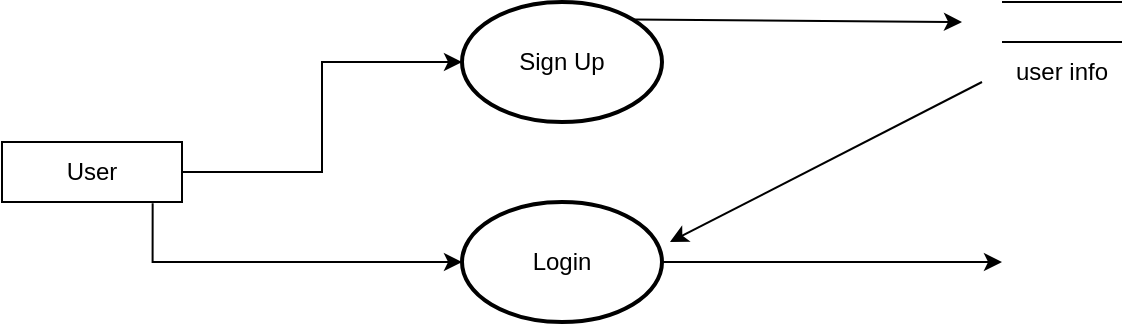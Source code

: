 <mxfile version="21.7.5" type="github" pages="2">
  <diagram name="Page-1" id="aW8Af9oP-AqIqSo3x8vM">
    <mxGraphModel dx="794" dy="456" grid="1" gridSize="10" guides="1" tooltips="1" connect="1" arrows="1" fold="1" page="1" pageScale="1" pageWidth="827" pageHeight="1169" math="0" shadow="0">
      <root>
        <mxCell id="0" />
        <mxCell id="1" parent="0" />
        <mxCell id="G6i_hRRT8_Z-7Q2OzLo--1" value="Sign Up" style="strokeWidth=2;html=1;shape=mxgraph.flowchart.start_1;whiteSpace=wrap;" vertex="1" parent="1">
          <mxGeometry x="250" y="20" width="100" height="60" as="geometry" />
        </mxCell>
        <mxCell id="G6i_hRRT8_Z-7Q2OzLo--2" value="User" style="rounded=0;whiteSpace=wrap;html=1;" vertex="1" parent="1">
          <mxGeometry x="20" y="90" width="90" height="30" as="geometry" />
        </mxCell>
        <mxCell id="G6i_hRRT8_Z-7Q2OzLo--4" value="Login" style="strokeWidth=2;html=1;shape=mxgraph.flowchart.start_1;whiteSpace=wrap;" vertex="1" parent="1">
          <mxGeometry x="250" y="120" width="100" height="60" as="geometry" />
        </mxCell>
        <mxCell id="G6i_hRRT8_Z-7Q2OzLo--8" value="" style="endArrow=classic;html=1;rounded=0;exitX=1;exitY=0.5;exitDx=0;exitDy=0;edgeStyle=orthogonalEdgeStyle;entryX=0;entryY=0.5;entryDx=0;entryDy=0;entryPerimeter=0;" edge="1" parent="1" source="G6i_hRRT8_Z-7Q2OzLo--2" target="G6i_hRRT8_Z-7Q2OzLo--1">
          <mxGeometry width="50" height="50" relative="1" as="geometry">
            <mxPoint x="370" y="250" as="sourcePoint" />
            <mxPoint x="210" y="70" as="targetPoint" />
          </mxGeometry>
        </mxCell>
        <mxCell id="G6i_hRRT8_Z-7Q2OzLo--9" value="" style="endArrow=classic;html=1;rounded=0;edgeStyle=orthogonalEdgeStyle;exitX=0.837;exitY=1.022;exitDx=0;exitDy=0;exitPerimeter=0;entryX=0;entryY=0.5;entryDx=0;entryDy=0;entryPerimeter=0;" edge="1" parent="1" source="G6i_hRRT8_Z-7Q2OzLo--2" target="G6i_hRRT8_Z-7Q2OzLo--4">
          <mxGeometry width="50" height="50" relative="1" as="geometry">
            <mxPoint x="370" y="250" as="sourcePoint" />
            <mxPoint x="420" y="200" as="targetPoint" />
          </mxGeometry>
        </mxCell>
        <mxCell id="G6i_hRRT8_Z-7Q2OzLo--10" value="" style="endArrow=none;html=1;rounded=0;" edge="1" parent="1">
          <mxGeometry width="50" height="50" relative="1" as="geometry">
            <mxPoint x="520" y="20" as="sourcePoint" />
            <mxPoint x="580" y="20" as="targetPoint" />
          </mxGeometry>
        </mxCell>
        <mxCell id="G6i_hRRT8_Z-7Q2OzLo--11" value="" style="endArrow=none;html=1;rounded=0;" edge="1" parent="1">
          <mxGeometry width="50" height="50" relative="1" as="geometry">
            <mxPoint x="520" y="40" as="sourcePoint" />
            <mxPoint x="580" y="40" as="targetPoint" />
          </mxGeometry>
        </mxCell>
        <mxCell id="G6i_hRRT8_Z-7Q2OzLo--12" value="user info" style="text;html=1;strokeColor=none;fillColor=none;align=center;verticalAlign=middle;whiteSpace=wrap;rounded=0;" vertex="1" parent="1">
          <mxGeometry x="520" y="40" width="60" height="30" as="geometry" />
        </mxCell>
        <mxCell id="G6i_hRRT8_Z-7Q2OzLo--13" value="" style="endArrow=classic;html=1;rounded=0;exitX=0.855;exitY=0.145;exitDx=0;exitDy=0;exitPerimeter=0;" edge="1" parent="1" source="G6i_hRRT8_Z-7Q2OzLo--1">
          <mxGeometry width="50" height="50" relative="1" as="geometry">
            <mxPoint x="340" y="230" as="sourcePoint" />
            <mxPoint x="500" y="30" as="targetPoint" />
          </mxGeometry>
        </mxCell>
        <mxCell id="G6i_hRRT8_Z-7Q2OzLo--14" value="" style="endArrow=classic;html=1;rounded=0;entryX=1.04;entryY=0.333;entryDx=0;entryDy=0;entryPerimeter=0;" edge="1" parent="1" target="G6i_hRRT8_Z-7Q2OzLo--4">
          <mxGeometry width="50" height="50" relative="1" as="geometry">
            <mxPoint x="510" y="60" as="sourcePoint" />
            <mxPoint x="390" y="180" as="targetPoint" />
          </mxGeometry>
        </mxCell>
        <mxCell id="G6i_hRRT8_Z-7Q2OzLo--15" value="" style="endArrow=classic;html=1;rounded=0;exitX=1;exitY=0.5;exitDx=0;exitDy=0;exitPerimeter=0;" edge="1" parent="1" source="G6i_hRRT8_Z-7Q2OzLo--4">
          <mxGeometry width="50" height="50" relative="1" as="geometry">
            <mxPoint x="440" y="180" as="sourcePoint" />
            <mxPoint x="520" y="150" as="targetPoint" />
          </mxGeometry>
        </mxCell>
      </root>
    </mxGraphModel>
  </diagram>
  <diagram id="MI2tNRsE5aHidpLo9ihw" name="Page-2">
    <mxGraphModel dx="1222" dy="702" grid="1" gridSize="10" guides="1" tooltips="1" connect="1" arrows="1" fold="1" page="1" pageScale="1" pageWidth="1169" pageHeight="827" math="0" shadow="0">
      <root>
        <mxCell id="0" />
        <mxCell id="1" parent="0" />
        <mxCell id="---odWJL_9JeowPd-2aQ-2" value="&lt;font style=&quot;font-size: 36px;&quot;&gt;LEVEL 0 DFD&lt;/font&gt;" style="rounded=1;whiteSpace=wrap;html=1;fillColor=#f5f5f5;fontColor=#333333;strokeColor=#666666;" vertex="1" parent="1">
          <mxGeometry x="410" y="50" width="380" height="80" as="geometry" />
        </mxCell>
        <mxCell id="---odWJL_9JeowPd-2aQ-9" value="" style="ellipse;whiteSpace=wrap;html=1;direction=south;" vertex="1" parent="1">
          <mxGeometry x="800" y="250" width="240" height="290" as="geometry" />
        </mxCell>
        <mxCell id="---odWJL_9JeowPd-2aQ-11" value="&lt;font style=&quot;font-size: 30px;&quot;&gt;Chat&lt;br&gt;Application&lt;/font&gt;" style="text;html=1;strokeColor=none;fillColor=none;align=center;verticalAlign=middle;whiteSpace=wrap;rounded=0;" vertex="1" parent="1">
          <mxGeometry x="840" y="330" width="160" height="110" as="geometry" />
        </mxCell>
        <mxCell id="---odWJL_9JeowPd-2aQ-12" value="" style="rounded=1;whiteSpace=wrap;html=1;" vertex="1" parent="1">
          <mxGeometry x="130" y="260" width="250" height="250" as="geometry" />
        </mxCell>
        <mxCell id="---odWJL_9JeowPd-2aQ-13" value="&lt;font style=&quot;font-size: 30px;&quot;&gt;user&lt;/font&gt;" style="text;html=1;strokeColor=none;fillColor=none;align=center;verticalAlign=middle;whiteSpace=wrap;rounded=0;" vertex="1" parent="1">
          <mxGeometry x="225" y="380" width="60" height="30" as="geometry" />
        </mxCell>
        <mxCell id="---odWJL_9JeowPd-2aQ-16" value="" style="endArrow=classic;html=1;rounded=0;exitX=0.998;exitY=0.105;exitDx=0;exitDy=0;exitPerimeter=0;" edge="1" parent="1" source="---odWJL_9JeowPd-2aQ-12">
          <mxGeometry width="50" height="50" relative="1" as="geometry">
            <mxPoint x="400" y="310" as="sourcePoint" />
            <mxPoint x="800" y="360" as="targetPoint" />
          </mxGeometry>
        </mxCell>
        <mxCell id="---odWJL_9JeowPd-2aQ-17" value="Login&amp;nbsp;" style="text;html=1;strokeColor=none;fillColor=none;align=center;verticalAlign=middle;whiteSpace=wrap;rounded=0;rotation=15;" vertex="1" parent="1">
          <mxGeometry x="570" y="300" width="60" height="30" as="geometry" />
        </mxCell>
        <mxCell id="---odWJL_9JeowPd-2aQ-18" value="" style="endArrow=classic;html=1;rounded=0;exitX=1;exitY=0.5;exitDx=0;exitDy=0;entryX=0.466;entryY=1.007;entryDx=0;entryDy=0;entryPerimeter=0;" edge="1" parent="1" source="---odWJL_9JeowPd-2aQ-12" target="---odWJL_9JeowPd-2aQ-9">
          <mxGeometry width="50" height="50" relative="1" as="geometry">
            <mxPoint x="580" y="380" as="sourcePoint" />
            <mxPoint x="770" y="385" as="targetPoint" />
          </mxGeometry>
        </mxCell>
        <mxCell id="---odWJL_9JeowPd-2aQ-19" value="chat" style="text;html=1;strokeColor=none;fillColor=none;align=center;verticalAlign=middle;whiteSpace=wrap;rounded=0;" vertex="1" parent="1">
          <mxGeometry x="550" y="360" width="60" height="30" as="geometry" />
        </mxCell>
        <mxCell id="---odWJL_9JeowPd-2aQ-20" value="" style="endArrow=classic;html=1;rounded=0;exitX=1.009;exitY=0.706;exitDx=0;exitDy=0;exitPerimeter=0;entryX=0.643;entryY=1;entryDx=0;entryDy=0;entryPerimeter=0;" edge="1" parent="1" source="---odWJL_9JeowPd-2aQ-12" target="---odWJL_9JeowPd-2aQ-9">
          <mxGeometry width="50" height="50" relative="1" as="geometry">
            <mxPoint x="560" y="464" as="sourcePoint" />
            <mxPoint x="610" y="414" as="targetPoint" />
          </mxGeometry>
        </mxCell>
        <mxCell id="---odWJL_9JeowPd-2aQ-21" value="group_chat" style="text;html=1;strokeColor=none;fillColor=none;align=center;verticalAlign=middle;whiteSpace=wrap;rounded=0;" vertex="1" parent="1">
          <mxGeometry x="540" y="410" width="60" height="30" as="geometry" />
        </mxCell>
      </root>
    </mxGraphModel>
  </diagram>
</mxfile>
